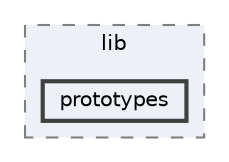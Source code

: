 digraph "pkiclassroomrescheduler/src/main/frontend/node_modules/@sinonjs/commons/lib/prototypes"
{
 // LATEX_PDF_SIZE
  bgcolor="transparent";
  edge [fontname=Helvetica,fontsize=10,labelfontname=Helvetica,labelfontsize=10];
  node [fontname=Helvetica,fontsize=10,shape=box,height=0.2,width=0.4];
  compound=true
  subgraph clusterdir_edfcdbf1d0f46c479bc204c778dd2db2 {
    graph [ bgcolor="#edf0f7", pencolor="grey50", label="lib", fontname=Helvetica,fontsize=10 style="filled,dashed", URL="dir_edfcdbf1d0f46c479bc204c778dd2db2.html",tooltip=""]
  dir_6e2d499d105818a23895b12ef55098bb [label="prototypes", fillcolor="#edf0f7", color="grey25", style="filled,bold", URL="dir_6e2d499d105818a23895b12ef55098bb.html",tooltip=""];
  }
}
